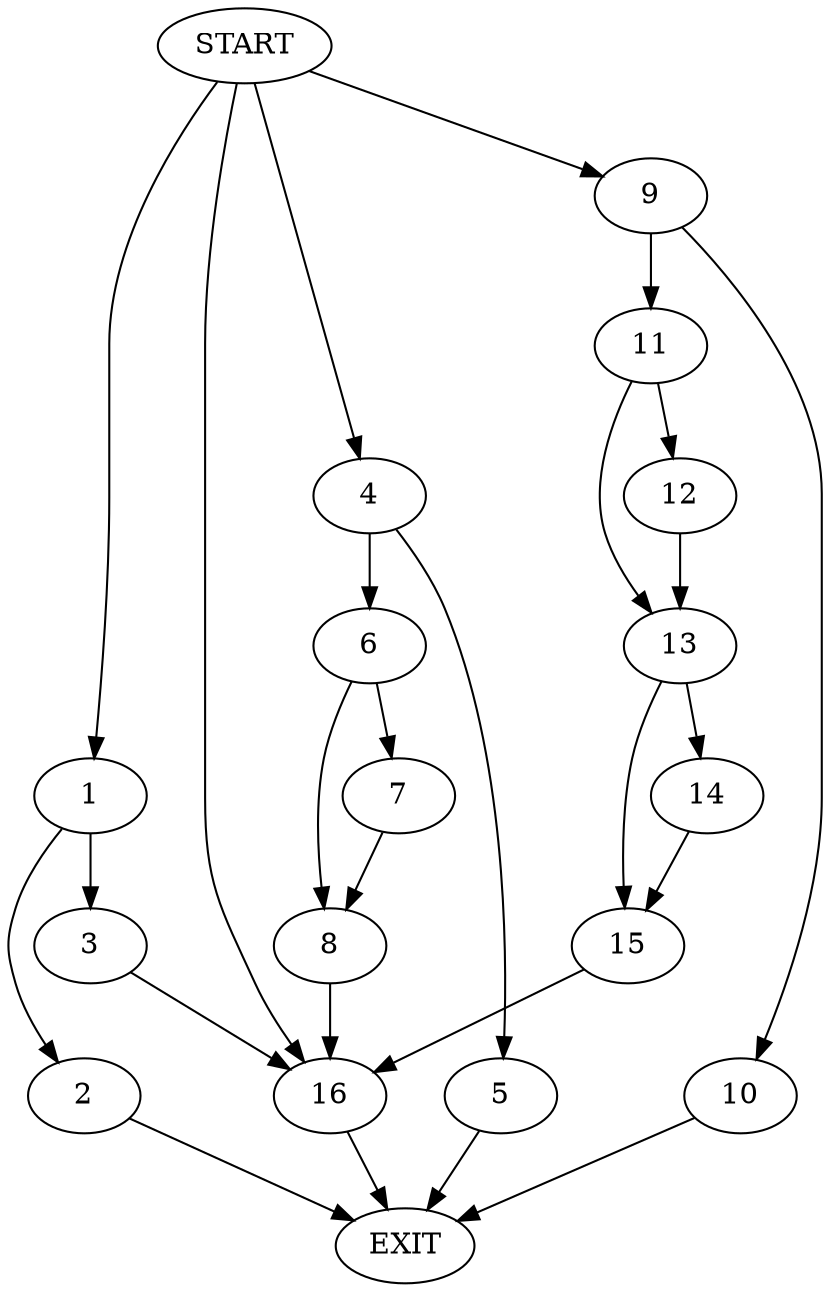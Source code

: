 digraph { 
0 [label="START"];
1;
2;
3;
4;
5;
6;
7;
8;
9;
10;
11;
12;
13;
14;
15;
16;
17[label="EXIT"];
0 -> 16;
0 -> 1;
0:s2 -> 4;
0:s3 -> 9;
1 -> 3;
1 -> 2;
2 -> 17;
3 -> 16;
4 -> 6;
4 -> 5;
5 -> 17;
6 -> 7;
6 -> 8;
7 -> 8;
8 -> 16;
9 -> 11;
9 -> 10;
10 -> 17;
11 -> 12;
11 -> 13;
12 -> 13;
13 -> 14;
13 -> 15;
14 -> 15;
15 -> 16;
16 -> 17;
}